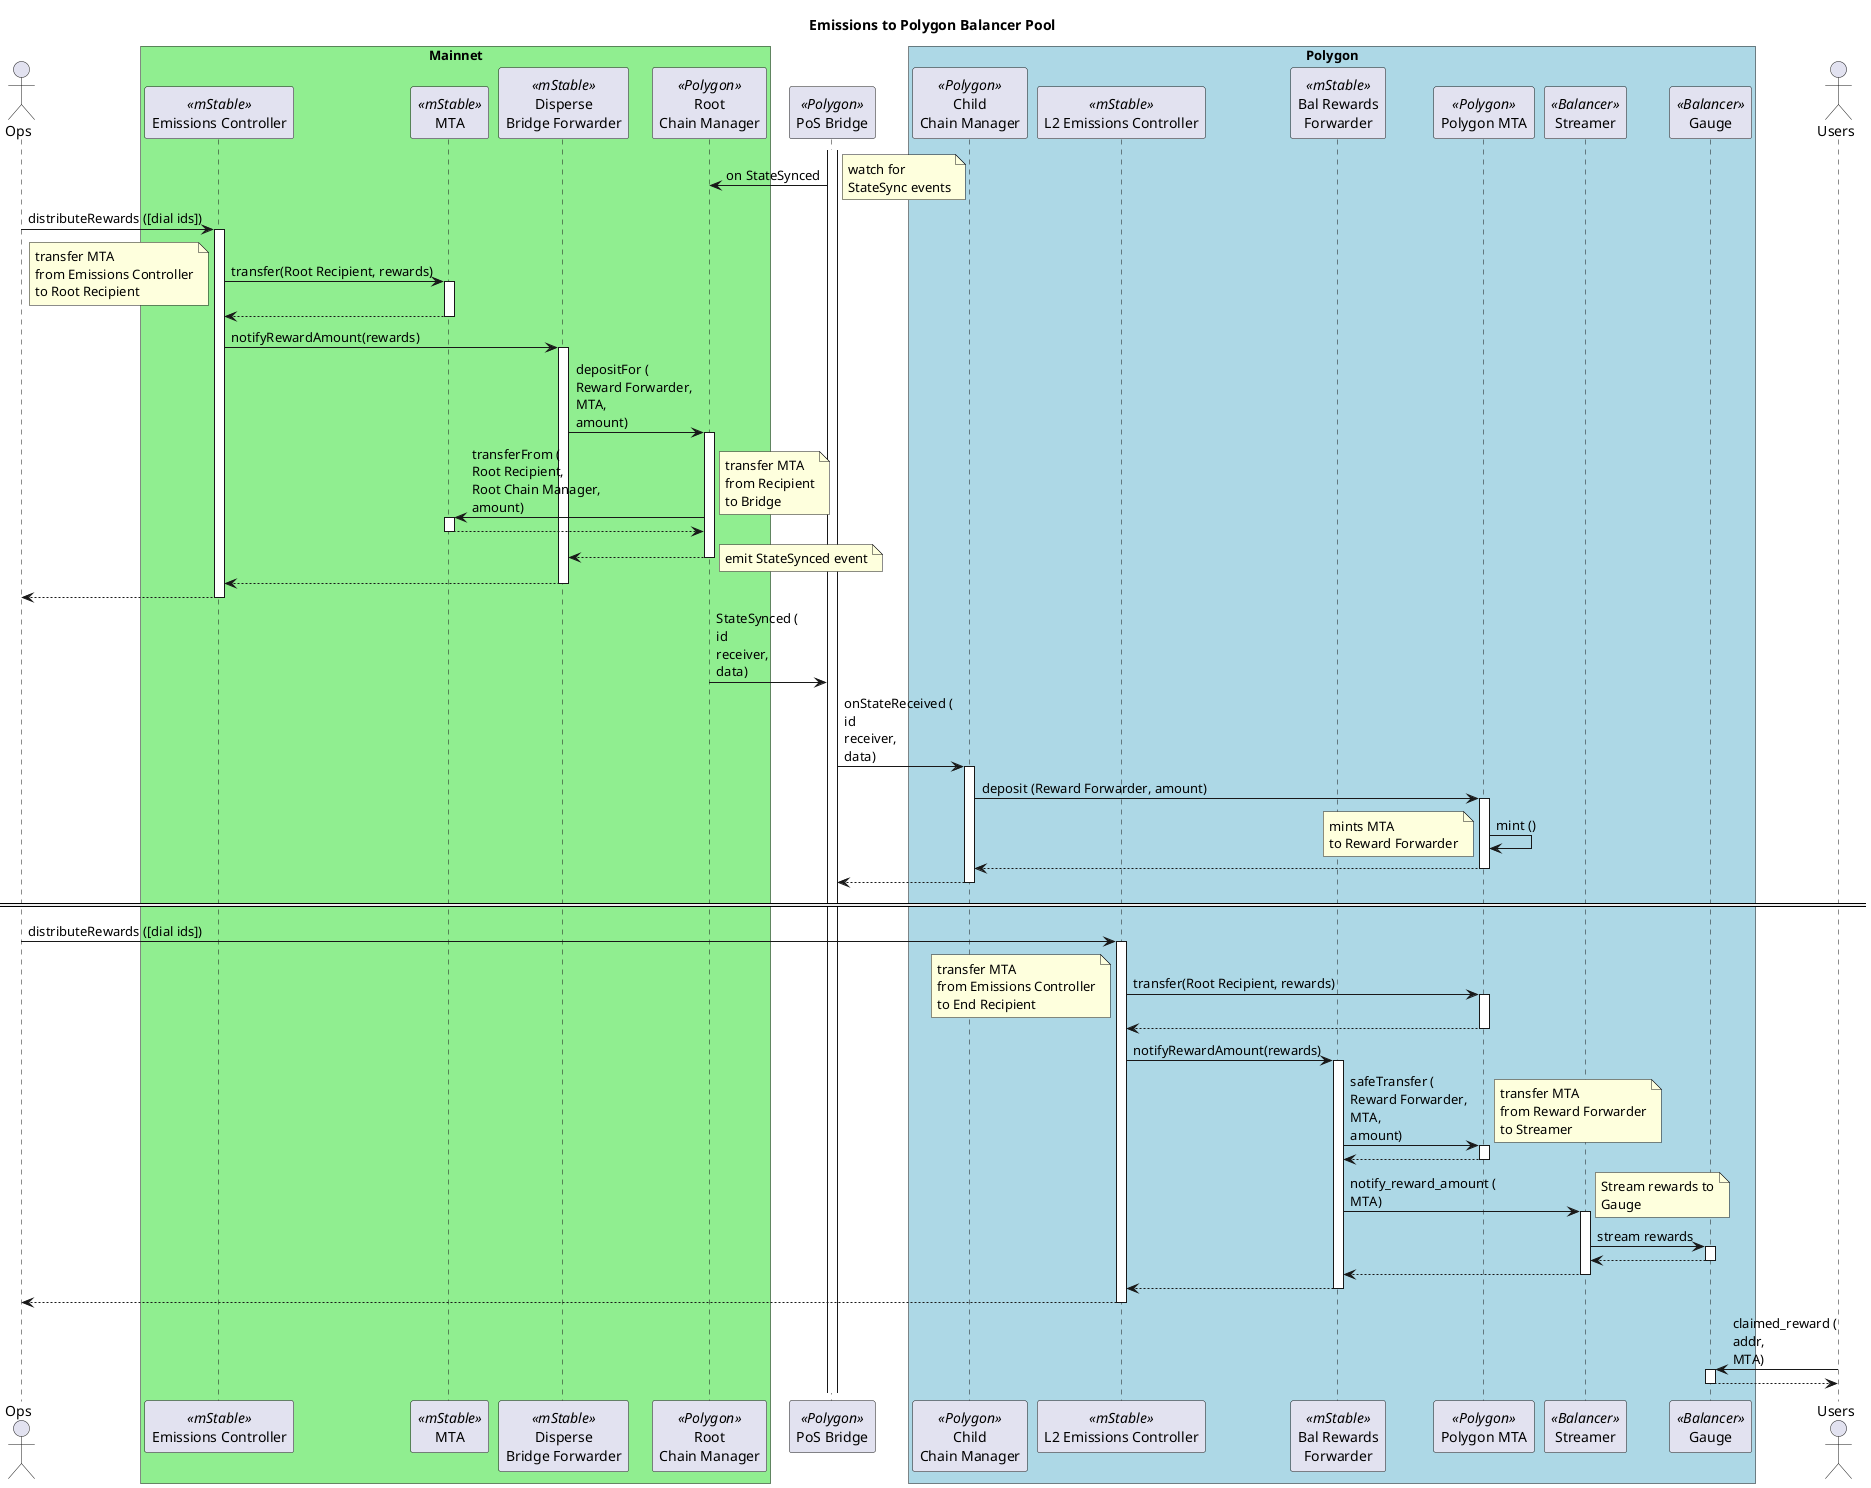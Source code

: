 @startuml

title "Emissions to Polygon Balancer Pool"

actor Ops as ops

box "Mainnet" #LightGreen
participant "Emissions Controller" as ec <<mStable>>
participant "MTA" as mta <<mStable>>
participant "Disperse\nBridge Forwarder" as bf <<mStable>>
participant "Root\nChain Manager" as rcm <<Polygon>>
end box

participant "PoS Bridge" as b <<Polygon>>


box "Polygon" #LightBlue
participant "Child\nChain Manager" as ccm <<Polygon>>
participant "L2 Emissions Controller" as pec <<mStable>>
participant "Bal Rewards\nForwarder" as df <<mStable>>
participant "Polygon MTA" as pmta <<Polygon>>
participant "Streamer" as s <<Balancer>>
participant "Gauge" as bg <<Balancer>>
end box

actor Users as user

activate b
b -> rcm : on StateSynced
note right : watch for\nStateSync events

ops -> ec : distributeRewards ([dial ids])
activate ec
ec -> mta: transfer(Root Recipient, rewards)
activate mta
note left: transfer MTA\nfrom Emissions Controller\nto Root Recipient
return
ec -> bf: notifyRewardAmount(rewards)
activate bf
bf -> rcm : depositFor (\nReward Forwarder,\nMTA,\namount)
activate rcm
rcm -> mta : transferFrom (\nRoot Recipient,\nRoot Chain Manager,\namount)
note right : transfer MTA\nfrom Recipient\nto Bridge
activate mta
return
return
note right : emit StateSynced event
return
return

rcm -> b : StateSynced (\nid\nreceiver,\ndata)
b -> ccm : onStateReceived (\nid\nreceiver,\ndata)
activate ccm
ccm -> pmta : deposit (Reward Forwarder, amount)
activate pmta
pmta -> pmta : mint ()
note left : mints MTA\nto Reward Forwarder
return
return

====

ops -> pec : distributeRewards ([dial ids])
activate pec
pec -> pmta: transfer(Root Recipient, rewards)
activate pmta
note left: transfer MTA\nfrom Emissions Controller\nto End Recipient
return
pec -> df: notifyRewardAmount(rewards)
activate df
df -> pmta : safeTransfer (\nReward Forwarder,\nMTA,\namount)
activate pmta
note right : transfer MTA\nfrom Reward Forwarder\nto Streamer
return
df -> s : notify_reward_amount (\nMTA)
activate s
note right : Stream rewards to\nGauge
s -> bg : stream rewards
activate bg
return
return
return

return

user -> bg : claimed_reward (\naddr,\nMTA)
activate bg
return


@enduml